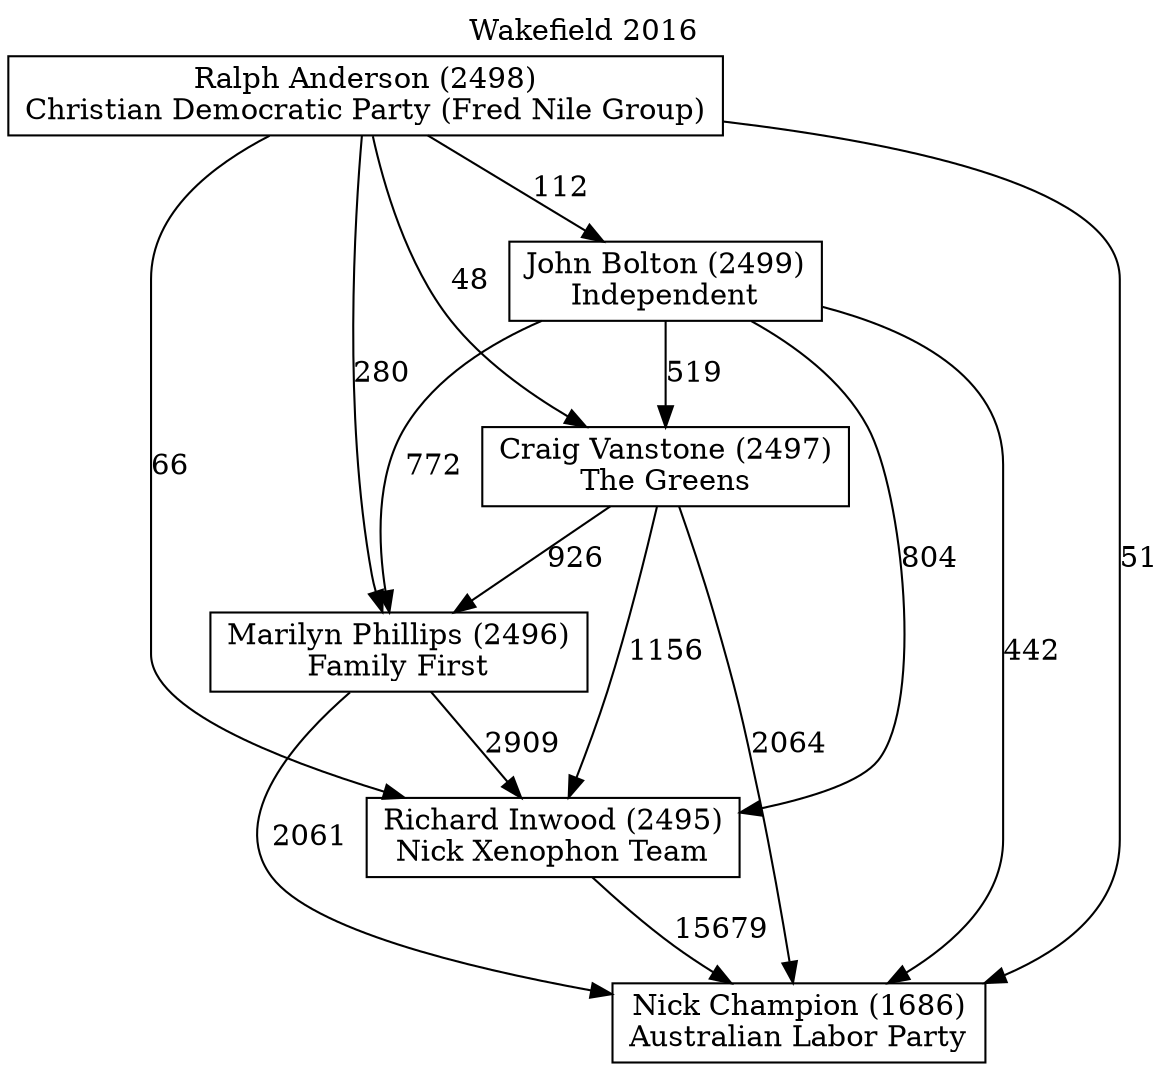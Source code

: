 // House preference flow
digraph "Nick Champion (1686)_Wakefield_2016" {
	graph [label="Wakefield 2016" labelloc=t mclimit=10]
	node [shape=box]
	"Nick Champion (1686)" [label="Nick Champion (1686)
Australian Labor Party"]
	"Marilyn Phillips (2496)" [label="Marilyn Phillips (2496)
Family First"]
	"John Bolton (2499)" [label="John Bolton (2499)
Independent"]
	"Ralph Anderson (2498)" [label="Ralph Anderson (2498)
Christian Democratic Party (Fred Nile Group)"]
	"Craig Vanstone (2497)" [label="Craig Vanstone (2497)
The Greens"]
	"Richard Inwood (2495)" [label="Richard Inwood (2495)
Nick Xenophon Team"]
	"Ralph Anderson (2498)" -> "Marilyn Phillips (2496)" [label=280]
	"Ralph Anderson (2498)" -> "Nick Champion (1686)" [label=51]
	"John Bolton (2499)" -> "Craig Vanstone (2497)" [label=519]
	"Craig Vanstone (2497)" -> "Richard Inwood (2495)" [label=1156]
	"Ralph Anderson (2498)" -> "Richard Inwood (2495)" [label=66]
	"Richard Inwood (2495)" -> "Nick Champion (1686)" [label=15679]
	"Craig Vanstone (2497)" -> "Nick Champion (1686)" [label=2064]
	"John Bolton (2499)" -> "Richard Inwood (2495)" [label=804]
	"Ralph Anderson (2498)" -> "Craig Vanstone (2497)" [label=48]
	"Craig Vanstone (2497)" -> "Marilyn Phillips (2496)" [label=926]
	"John Bolton (2499)" -> "Nick Champion (1686)" [label=442]
	"Marilyn Phillips (2496)" -> "Richard Inwood (2495)" [label=2909]
	"John Bolton (2499)" -> "Marilyn Phillips (2496)" [label=772]
	"Ralph Anderson (2498)" -> "John Bolton (2499)" [label=112]
	"Marilyn Phillips (2496)" -> "Nick Champion (1686)" [label=2061]
}
